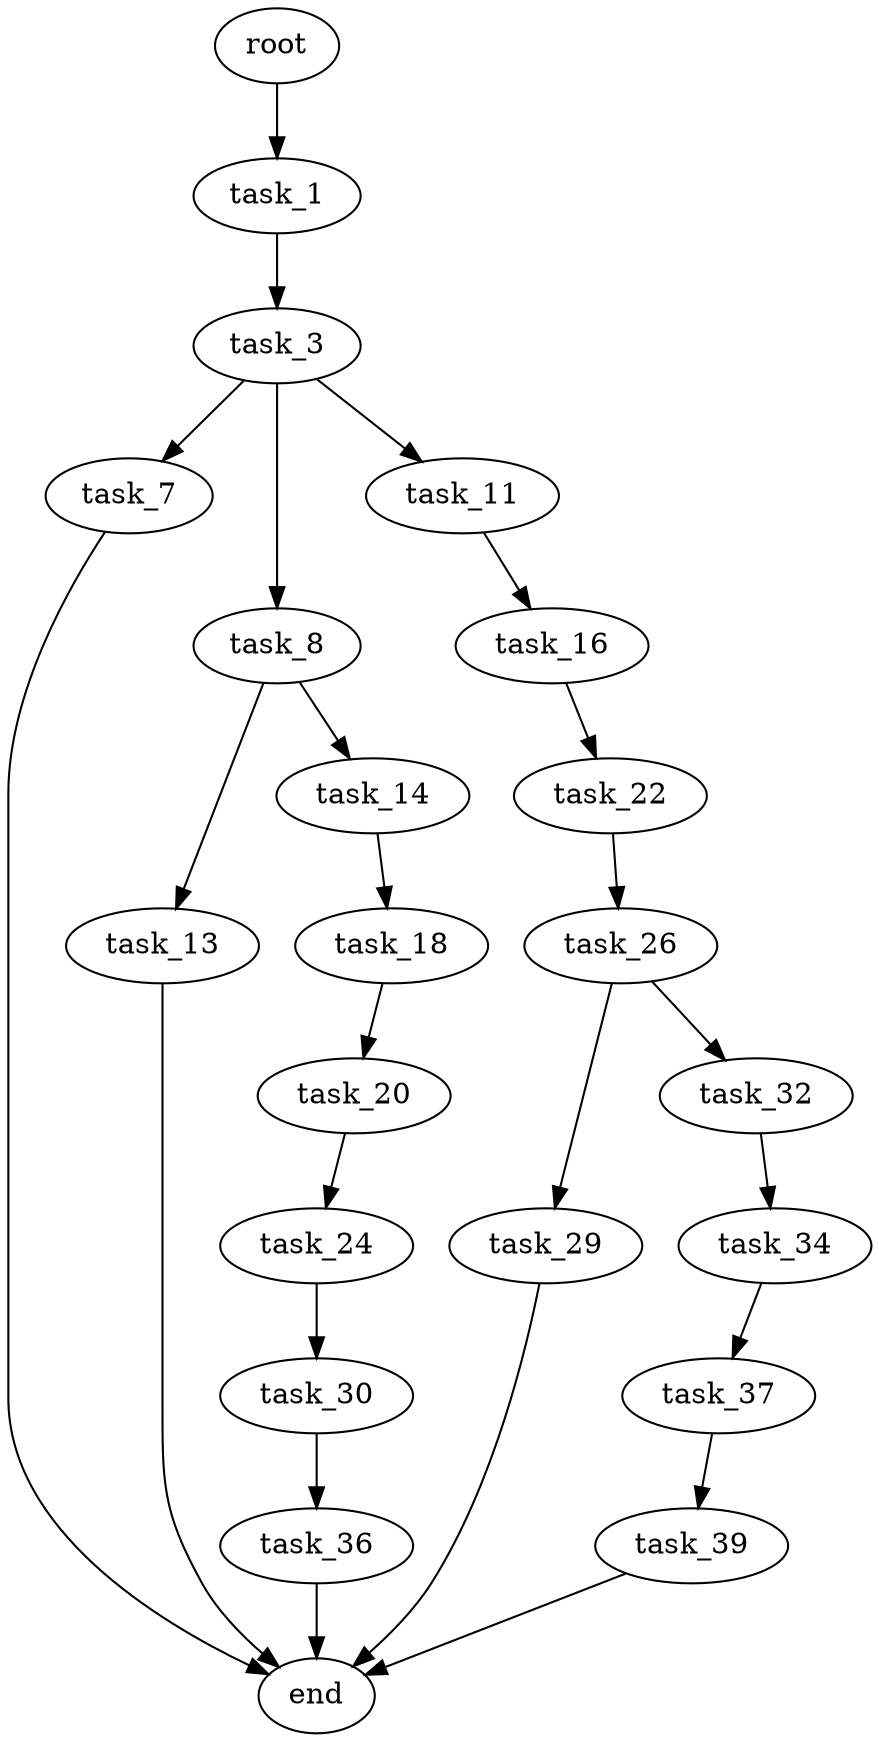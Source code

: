 digraph G {
  root [size="0.000000"];
  task_1 [size="28991029248.000000"];
  task_3 [size="43640582083.000000"];
  task_7 [size="305386545643.000000"];
  task_8 [size="368293445632.000000"];
  task_11 [size="24387191489.000000"];
  task_13 [size="23749257172.000000"];
  task_14 [size="1073741824000.000000"];
  task_16 [size="549755813888.000000"];
  task_18 [size="203606579396.000000"];
  task_20 [size="144601397716.000000"];
  task_22 [size="265271100688.000000"];
  task_24 [size="8424877329.000000"];
  task_26 [size="68719476736.000000"];
  task_29 [size="549755813888.000000"];
  task_30 [size="282986377796.000000"];
  task_32 [size="231928233984.000000"];
  task_34 [size="9169663216.000000"];
  task_36 [size="12443001033.000000"];
  task_37 [size="12611993297.000000"];
  task_39 [size="726975558.000000"];
  end [size="0.000000"];

  root -> task_1 [size="1.000000"];
  task_1 -> task_3 [size="75497472.000000"];
  task_3 -> task_7 [size="33554432.000000"];
  task_3 -> task_8 [size="33554432.000000"];
  task_3 -> task_11 [size="33554432.000000"];
  task_7 -> end [size="1.000000"];
  task_8 -> task_13 [size="411041792.000000"];
  task_8 -> task_14 [size="411041792.000000"];
  task_11 -> task_16 [size="411041792.000000"];
  task_13 -> end [size="1.000000"];
  task_14 -> task_18 [size="838860800.000000"];
  task_16 -> task_22 [size="536870912.000000"];
  task_18 -> task_20 [size="134217728.000000"];
  task_20 -> task_24 [size="209715200.000000"];
  task_22 -> task_26 [size="209715200.000000"];
  task_24 -> task_30 [size="301989888.000000"];
  task_26 -> task_29 [size="134217728.000000"];
  task_26 -> task_32 [size="134217728.000000"];
  task_29 -> end [size="1.000000"];
  task_30 -> task_36 [size="209715200.000000"];
  task_32 -> task_34 [size="301989888.000000"];
  task_34 -> task_37 [size="209715200.000000"];
  task_36 -> end [size="1.000000"];
  task_37 -> task_39 [size="411041792.000000"];
  task_39 -> end [size="1.000000"];
}
